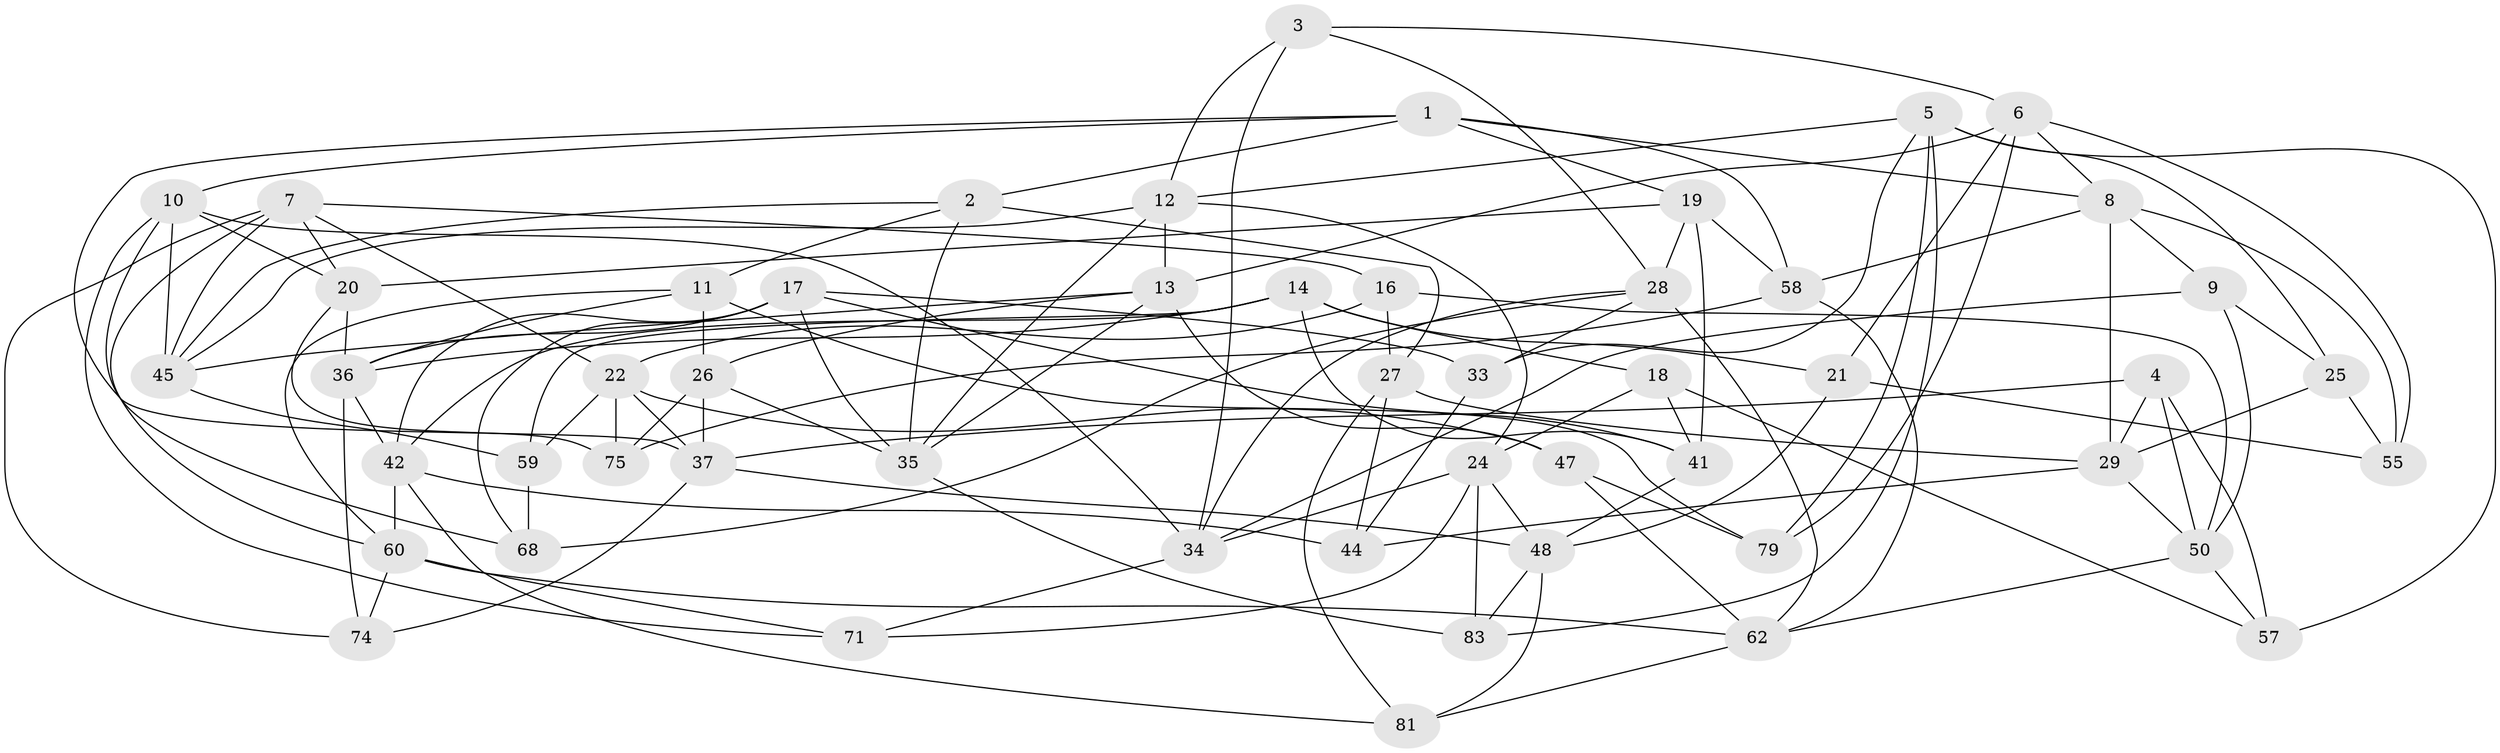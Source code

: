 // Generated by graph-tools (version 1.1) at 2025/52/02/27/25 19:52:33]
// undirected, 52 vertices, 132 edges
graph export_dot {
graph [start="1"]
  node [color=gray90,style=filled];
  1 [super="+23"];
  2 [super="+53"];
  3;
  4;
  5 [super="+51"];
  6 [super="+63"];
  7 [super="+43"];
  8 [super="+38"];
  9;
  10 [super="+15"];
  11 [super="+84"];
  12 [super="+77"];
  13 [super="+31"];
  14 [super="+56"];
  16;
  17 [super="+85"];
  18;
  19 [super="+30"];
  20 [super="+52"];
  21;
  22 [super="+78"];
  24 [super="+73"];
  25;
  26 [super="+40"];
  27 [super="+67"];
  28 [super="+32"];
  29 [super="+39"];
  33;
  34 [super="+82"];
  35 [super="+65"];
  36 [super="+69"];
  37 [super="+46"];
  41 [super="+54"];
  42 [super="+64"];
  44;
  45 [super="+49"];
  47;
  48 [super="+72"];
  50 [super="+61"];
  55;
  57;
  58 [super="+66"];
  59;
  60 [super="+80"];
  62 [super="+70"];
  68;
  71;
  74;
  75 [super="+76"];
  79;
  81;
  83;
  1 -- 58;
  1 -- 37;
  1 -- 8;
  1 -- 19;
  1 -- 2;
  1 -- 10;
  2 -- 11;
  2 -- 35;
  2 -- 27 [weight=2];
  2 -- 45;
  3 -- 12;
  3 -- 28;
  3 -- 34;
  3 -- 6;
  4 -- 50;
  4 -- 57;
  4 -- 29;
  4 -- 37;
  5 -- 79;
  5 -- 57;
  5 -- 12;
  5 -- 33;
  5 -- 83;
  5 -- 25;
  6 -- 55;
  6 -- 21;
  6 -- 79;
  6 -- 8;
  6 -- 13;
  7 -- 45;
  7 -- 16;
  7 -- 74;
  7 -- 22;
  7 -- 60;
  7 -- 20;
  8 -- 55;
  8 -- 9;
  8 -- 58;
  8 -- 29;
  9 -- 34;
  9 -- 25;
  9 -- 50;
  10 -- 34;
  10 -- 71;
  10 -- 45;
  10 -- 68;
  10 -- 20;
  11 -- 79;
  11 -- 60;
  11 -- 26 [weight=2];
  11 -- 36;
  12 -- 45;
  12 -- 35;
  12 -- 24;
  12 -- 13;
  13 -- 35;
  13 -- 47;
  13 -- 26;
  13 -- 45;
  14 -- 21;
  14 -- 59;
  14 -- 18;
  14 -- 42;
  14 -- 36;
  14 -- 41;
  16 -- 50;
  16 -- 22;
  16 -- 27;
  17 -- 36;
  17 -- 42;
  17 -- 68;
  17 -- 33;
  17 -- 41;
  17 -- 35;
  18 -- 57;
  18 -- 41;
  18 -- 24;
  19 -- 20;
  19 -- 41 [weight=2];
  19 -- 58;
  19 -- 28;
  20 -- 36;
  20 -- 75 [weight=2];
  21 -- 55;
  21 -- 48;
  22 -- 59;
  22 -- 47;
  22 -- 75;
  22 -- 37;
  24 -- 48;
  24 -- 71;
  24 -- 34;
  24 -- 83;
  25 -- 55;
  25 -- 29;
  26 -- 35;
  26 -- 75;
  26 -- 37;
  27 -- 44;
  27 -- 81;
  27 -- 29;
  28 -- 68;
  28 -- 33;
  28 -- 34;
  28 -- 62;
  29 -- 50;
  29 -- 44;
  33 -- 44;
  34 -- 71;
  35 -- 83;
  36 -- 74;
  36 -- 42;
  37 -- 74;
  37 -- 48;
  41 -- 48;
  42 -- 44;
  42 -- 81;
  42 -- 60;
  45 -- 59;
  47 -- 62;
  47 -- 79;
  48 -- 81;
  48 -- 83;
  50 -- 62;
  50 -- 57;
  58 -- 62;
  58 -- 75 [weight=2];
  59 -- 68;
  60 -- 71;
  60 -- 74;
  60 -- 62;
  62 -- 81;
}
